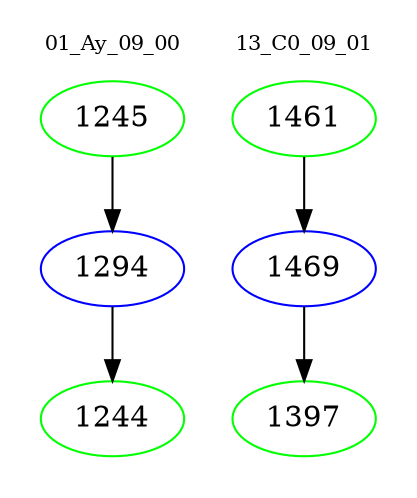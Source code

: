 digraph{
subgraph cluster_0 {
color = white
label = "01_Ay_09_00";
fontsize=10;
T0_1245 [label="1245", color="green"]
T0_1245 -> T0_1294 [color="black"]
T0_1294 [label="1294", color="blue"]
T0_1294 -> T0_1244 [color="black"]
T0_1244 [label="1244", color="green"]
}
subgraph cluster_1 {
color = white
label = "13_C0_09_01";
fontsize=10;
T1_1461 [label="1461", color="green"]
T1_1461 -> T1_1469 [color="black"]
T1_1469 [label="1469", color="blue"]
T1_1469 -> T1_1397 [color="black"]
T1_1397 [label="1397", color="green"]
}
}
